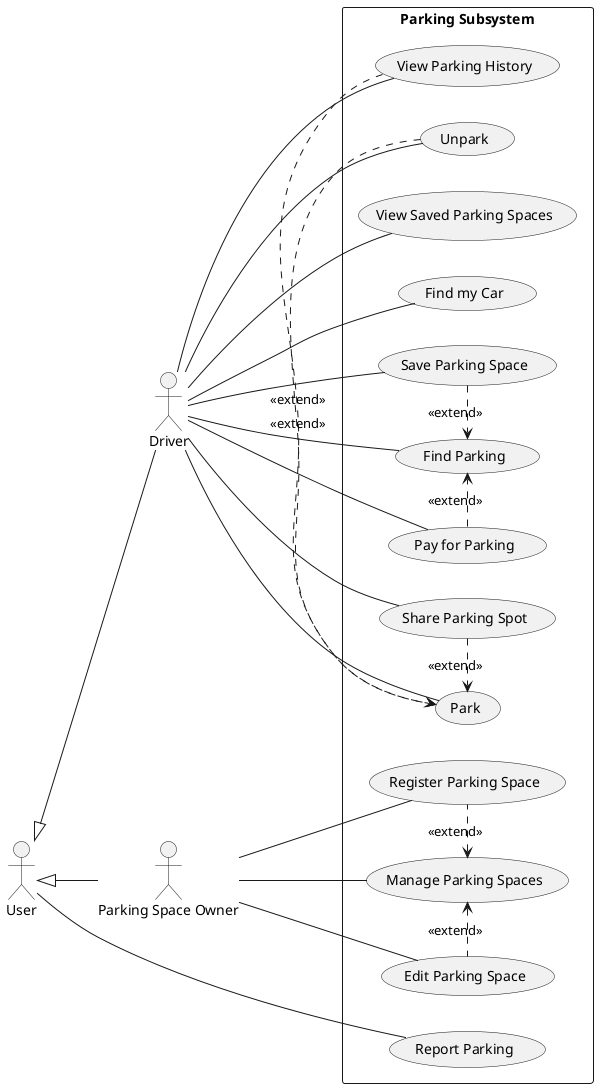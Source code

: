 @startuml

actor "User"
actor "Driver"
actor "Parking Space Owner"

"Driver" -up-|> "User"
"Parking Space Owner" -up-|> "User"

left to right direction

rectangle "Parking Subsystem" {
    usecase "Report Parking"
    usecase "Park"
    usecase "Unpark"
    usecase "Find Parking"
    usecase "Register Parking Space"
    usecase "Edit Parking Space"
    usecase "Share Parking Spot"
    usecase "View Parking History"
    usecase "View Saved Parking Spaces"
    usecase "Save Parking Space"
    usecase "Pay for Parking"
    usecase "Find my Car"
    usecase "Manage Parking Spaces"
}

"User" -- "Report Parking"

"Driver" -- "View Saved Parking Spaces"
"Driver" -- "Save Parking Space"
"Driver" -- "View Parking History"
"Driver" -- "Share Parking Spot"
"Driver" -- "Find Parking"
"Driver" -- "Park"
"Driver" -- "Unpark"
"Driver" -- "Pay for Parking"
"Driver" -- "Find my Car"

"Parking Space Owner" -- "Register Parking Space"
"Parking Space Owner" -- "Edit Parking Space"
"Parking Space Owner" -- "Manage Parking Spaces"

"Save Parking Space" .> "Find Parking": "<<extend>>"
"Pay for Parking" .> "Find Parking": "<<extend>>"

"Share Parking Spot" .> "Park": "<<extend>>"
"View Parking History" .> "Park": "<<extend>>"
"Unpark" .> "Park": "<<extend>>"

"Manage Parking Spaces" <. "Edit Parking Space": "<<extend>>"
"Manage Parking Spaces" <. "Register Parking Space": "<<extend>>"

@enduml
